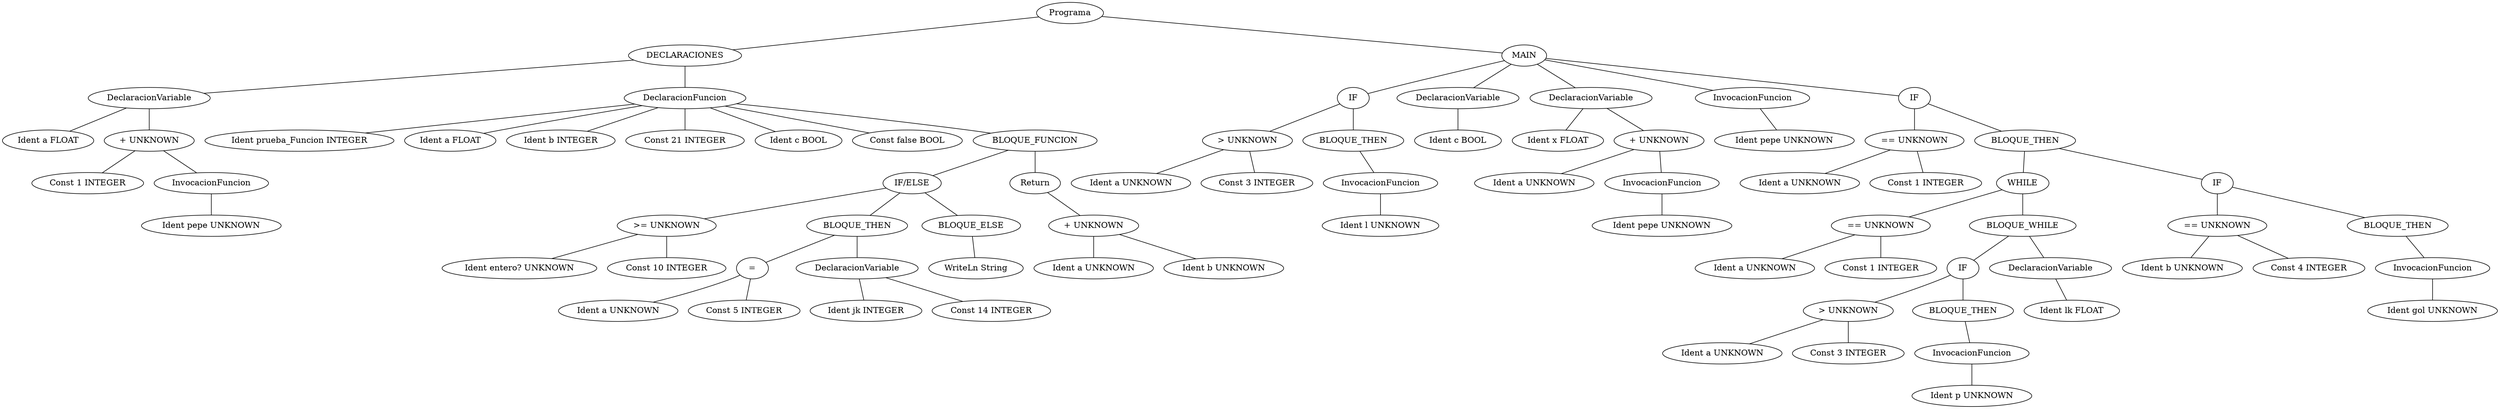 graph G {1 [label="Programa"]
2 [label="DECLARACIONES"]
1 -- 2
3 [label="DeclaracionVariable"]
2 -- 3
4 [label="Ident a FLOAT"]
3 -- 4
5 [label="+ UNKNOWN"]
3 -- 5
6 [label="Const 1 INTEGER"]
5 -- 6
7 [label="InvocacionFuncion"]
5 -- 7
8 [label="Ident pepe UNKNOWN"]
7 -- 8
9 [label="DeclaracionFuncion"]
2 -- 9
10 [label="Ident prueba_Funcion INTEGER"]
9 -- 10
29 [label="Ident a FLOAT"]
9 -- 29
30 [label="Ident b INTEGER"]
9 -- 30
31 [label="Const 21 INTEGER"]
9 -- 31
32 [label="Ident c BOOL"]
9 -- 32
33 [label="Const false BOOL"]
9 -- 33
11 [label="BLOQUE_FUNCION"]
9 -- 11
12 [label="IF/ELSE"]
11 -- 12
13 [label=">= UNKNOWN"]
12 -- 13
14 [label="Ident entero? UNKNOWN"]
13 -- 14
15 [label="Const 10 INTEGER"]
13 -- 15
16 [label="BLOQUE_THEN"]
12 -- 16
17 [label="="]
16 -- 17
18 [label="Ident a UNKNOWN"]
17 -- 18
19 [label="Const 5 INTEGER"]
17 -- 19
20 [label="DeclaracionVariable"]
16 -- 20
21 [label="Ident jk INTEGER"]
20 -- 21
22 [label="Const 14 INTEGER"]
20 -- 22
23 [label="BLOQUE_ELSE"]
12 -- 23
24 [label="WriteLn String"]
23 -- 24
25 [label="Return"]
11 -- 25
26 [label="+ UNKNOWN"]
25 -- 26
27 [label="Ident a UNKNOWN"]
26 -- 27
28 [label="Ident b UNKNOWN"]
26 -- 28
34 [label="MAIN"]
1 -- 34
35 [label="IF"]
34 -- 35
36 [label="> UNKNOWN"]
35 -- 36
37 [label="Ident a UNKNOWN"]
36 -- 37
38 [label="Const 3 INTEGER"]
36 -- 38
39 [label="BLOQUE_THEN"]
35 -- 39
40 [label="InvocacionFuncion"]
39 -- 40
41 [label="Ident l UNKNOWN"]
40 -- 41
42 [label="DeclaracionVariable"]
34 -- 42
44 [label="Ident c BOOL"]
42 -- 44
45 [label="DeclaracionVariable"]
34 -- 45
46 [label="Ident x FLOAT"]
45 -- 46
47 [label="+ UNKNOWN"]
45 -- 47
48 [label="Ident a UNKNOWN"]
47 -- 48
49 [label="InvocacionFuncion"]
47 -- 49
50 [label="Ident pepe UNKNOWN"]
49 -- 50
51 [label="InvocacionFuncion"]
34 -- 51
52 [label="Ident pepe UNKNOWN"]
51 -- 52
53 [label="IF"]
34 -- 53
54 [label="== UNKNOWN"]
53 -- 54
55 [label="Ident a UNKNOWN"]
54 -- 55
56 [label="Const 1 INTEGER"]
54 -- 56
57 [label="BLOQUE_THEN"]
53 -- 57
58 [label="WHILE"]
57 -- 58
59 [label="== UNKNOWN"]
58 -- 59
60 [label="Ident a UNKNOWN"]
59 -- 60
61 [label="Const 1 INTEGER"]
59 -- 61
62 [label="BLOQUE_WHILE"]
58 -- 62
63 [label="IF"]
62 -- 63
64 [label="> UNKNOWN"]
63 -- 64
65 [label="Ident a UNKNOWN"]
64 -- 65
66 [label="Const 3 INTEGER"]
64 -- 66
67 [label="BLOQUE_THEN"]
63 -- 67
68 [label="InvocacionFuncion"]
67 -- 68
69 [label="Ident p UNKNOWN"]
68 -- 69
70 [label="DeclaracionVariable"]
62 -- 70
72 [label="Ident lk FLOAT"]
70 -- 72
73 [label="IF"]
57 -- 73
74 [label="== UNKNOWN"]
73 -- 74
75 [label="Ident b UNKNOWN"]
74 -- 75
76 [label="Const 4 INTEGER"]
74 -- 76
77 [label="BLOQUE_THEN"]
73 -- 77
78 [label="InvocacionFuncion"]
77 -- 78
79 [label="Ident gol UNKNOWN"]
78 -- 79
}
